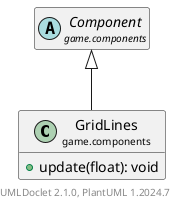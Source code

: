 @startuml
    set namespaceSeparator none
    hide empty fields
    hide empty methods

    class "<size:14>GridLines\n<size:10>game.components" as game.components.GridLines [[GridLines.html]] {
        +update(float): void
    }

    abstract class "<size:14>Component\n<size:10>game.components" as game.components.Component [[Component.html]]

    game.components.Component <|-- game.components.GridLines

    center footer UMLDoclet 2.1.0, PlantUML %version()
@enduml
